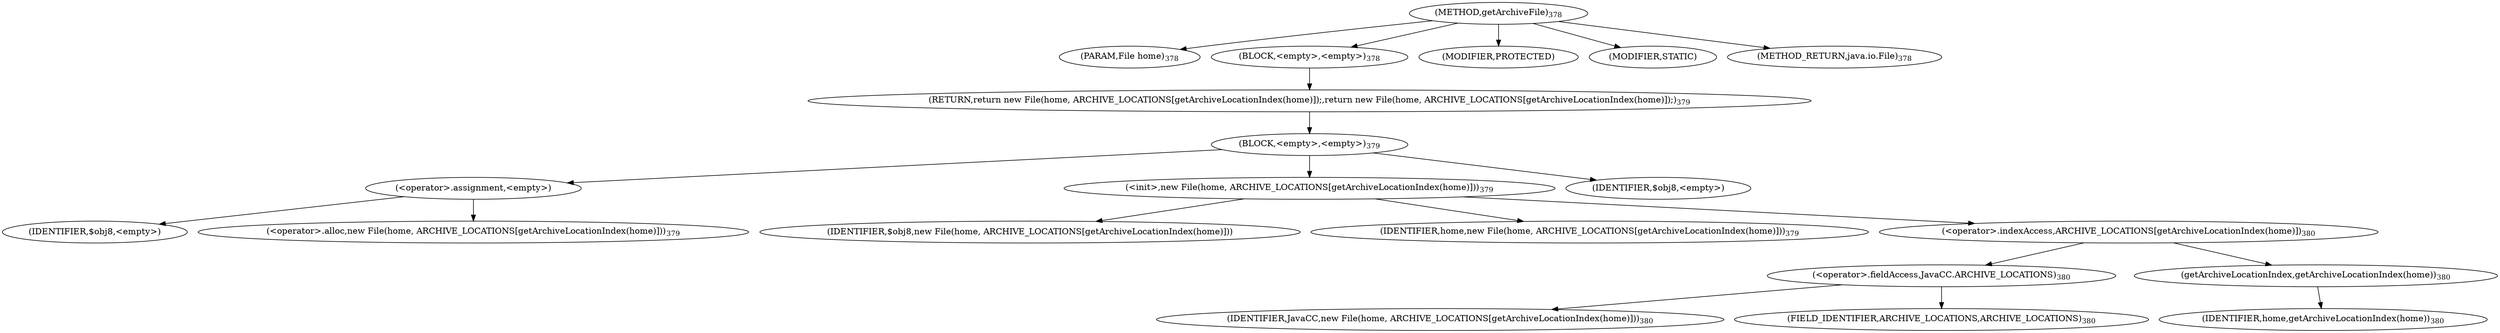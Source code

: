 digraph "getArchiveFile" {  
"940" [label = <(METHOD,getArchiveFile)<SUB>378</SUB>> ]
"941" [label = <(PARAM,File home)<SUB>378</SUB>> ]
"942" [label = <(BLOCK,&lt;empty&gt;,&lt;empty&gt;)<SUB>378</SUB>> ]
"943" [label = <(RETURN,return new File(home, ARCHIVE_LOCATIONS[getArchiveLocationIndex(home)]);,return new File(home, ARCHIVE_LOCATIONS[getArchiveLocationIndex(home)]);)<SUB>379</SUB>> ]
"944" [label = <(BLOCK,&lt;empty&gt;,&lt;empty&gt;)<SUB>379</SUB>> ]
"945" [label = <(&lt;operator&gt;.assignment,&lt;empty&gt;)> ]
"946" [label = <(IDENTIFIER,$obj8,&lt;empty&gt;)> ]
"947" [label = <(&lt;operator&gt;.alloc,new File(home, ARCHIVE_LOCATIONS[getArchiveLocationIndex(home)]))<SUB>379</SUB>> ]
"948" [label = <(&lt;init&gt;,new File(home, ARCHIVE_LOCATIONS[getArchiveLocationIndex(home)]))<SUB>379</SUB>> ]
"949" [label = <(IDENTIFIER,$obj8,new File(home, ARCHIVE_LOCATIONS[getArchiveLocationIndex(home)]))> ]
"950" [label = <(IDENTIFIER,home,new File(home, ARCHIVE_LOCATIONS[getArchiveLocationIndex(home)]))<SUB>379</SUB>> ]
"951" [label = <(&lt;operator&gt;.indexAccess,ARCHIVE_LOCATIONS[getArchiveLocationIndex(home)])<SUB>380</SUB>> ]
"952" [label = <(&lt;operator&gt;.fieldAccess,JavaCC.ARCHIVE_LOCATIONS)<SUB>380</SUB>> ]
"953" [label = <(IDENTIFIER,JavaCC,new File(home, ARCHIVE_LOCATIONS[getArchiveLocationIndex(home)]))<SUB>380</SUB>> ]
"954" [label = <(FIELD_IDENTIFIER,ARCHIVE_LOCATIONS,ARCHIVE_LOCATIONS)<SUB>380</SUB>> ]
"955" [label = <(getArchiveLocationIndex,getArchiveLocationIndex(home))<SUB>380</SUB>> ]
"956" [label = <(IDENTIFIER,home,getArchiveLocationIndex(home))<SUB>380</SUB>> ]
"957" [label = <(IDENTIFIER,$obj8,&lt;empty&gt;)> ]
"958" [label = <(MODIFIER,PROTECTED)> ]
"959" [label = <(MODIFIER,STATIC)> ]
"960" [label = <(METHOD_RETURN,java.io.File)<SUB>378</SUB>> ]
  "940" -> "941" 
  "940" -> "942" 
  "940" -> "958" 
  "940" -> "959" 
  "940" -> "960" 
  "942" -> "943" 
  "943" -> "944" 
  "944" -> "945" 
  "944" -> "948" 
  "944" -> "957" 
  "945" -> "946" 
  "945" -> "947" 
  "948" -> "949" 
  "948" -> "950" 
  "948" -> "951" 
  "951" -> "952" 
  "951" -> "955" 
  "952" -> "953" 
  "952" -> "954" 
  "955" -> "956" 
}
